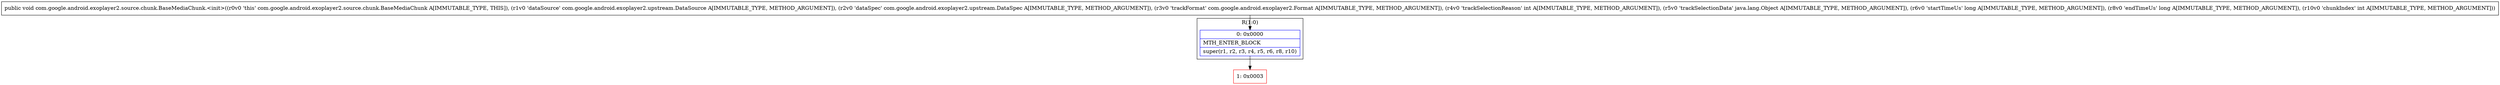 digraph "CFG forcom.google.android.exoplayer2.source.chunk.BaseMediaChunk.\<init\>(Lcom\/google\/android\/exoplayer2\/upstream\/DataSource;Lcom\/google\/android\/exoplayer2\/upstream\/DataSpec;Lcom\/google\/android\/exoplayer2\/Format;ILjava\/lang\/Object;JJI)V" {
subgraph cluster_Region_87418399 {
label = "R(1:0)";
node [shape=record,color=blue];
Node_0 [shape=record,label="{0\:\ 0x0000|MTH_ENTER_BLOCK\l|super(r1, r2, r3, r4, r5, r6, r8, r10)\l}"];
}
Node_1 [shape=record,color=red,label="{1\:\ 0x0003}"];
MethodNode[shape=record,label="{public void com.google.android.exoplayer2.source.chunk.BaseMediaChunk.\<init\>((r0v0 'this' com.google.android.exoplayer2.source.chunk.BaseMediaChunk A[IMMUTABLE_TYPE, THIS]), (r1v0 'dataSource' com.google.android.exoplayer2.upstream.DataSource A[IMMUTABLE_TYPE, METHOD_ARGUMENT]), (r2v0 'dataSpec' com.google.android.exoplayer2.upstream.DataSpec A[IMMUTABLE_TYPE, METHOD_ARGUMENT]), (r3v0 'trackFormat' com.google.android.exoplayer2.Format A[IMMUTABLE_TYPE, METHOD_ARGUMENT]), (r4v0 'trackSelectionReason' int A[IMMUTABLE_TYPE, METHOD_ARGUMENT]), (r5v0 'trackSelectionData' java.lang.Object A[IMMUTABLE_TYPE, METHOD_ARGUMENT]), (r6v0 'startTimeUs' long A[IMMUTABLE_TYPE, METHOD_ARGUMENT]), (r8v0 'endTimeUs' long A[IMMUTABLE_TYPE, METHOD_ARGUMENT]), (r10v0 'chunkIndex' int A[IMMUTABLE_TYPE, METHOD_ARGUMENT])) }"];
MethodNode -> Node_0;
Node_0 -> Node_1;
}

